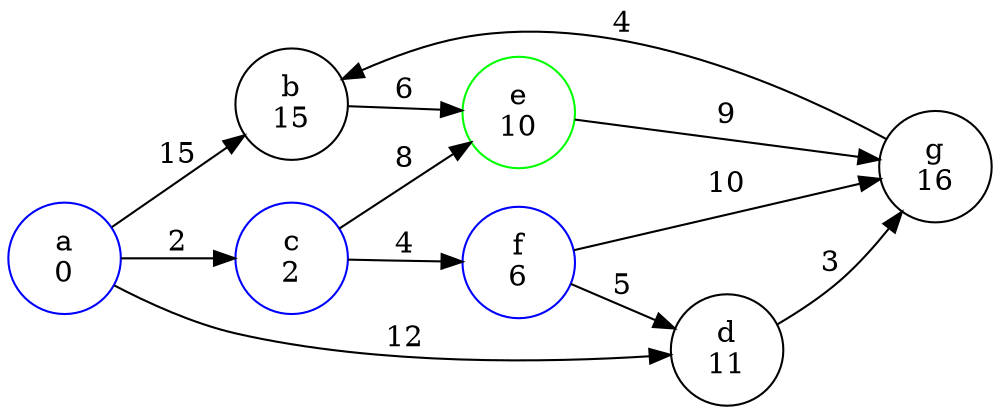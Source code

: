 digraph G {
    rankdir = LR;

    a [label = "a\n0", color = blue];
    b [label = "b\n15"];
    c [label = "c\n2", color = blue];
    d [label = "d\n11"];
    e [label = "e\n10", color = green];
    f [label = "f\n6", color = blue];
    g [label = "g\n16"];
    
    //{rank = same; b; c; d;}

    a -> b [label = "15"];
    a -> c [label = "2"];
    a -> d [label = "12"];
    b -> e [label = "6"];
    c -> e [label = "8"];
    c -> f [label = "4"];
    f -> d [label = "5"];
    e -> g [label = "9"];
    f -> g [label = "10"];
    g -> b [label = "4"];
    d -> g [label = "3"];
}